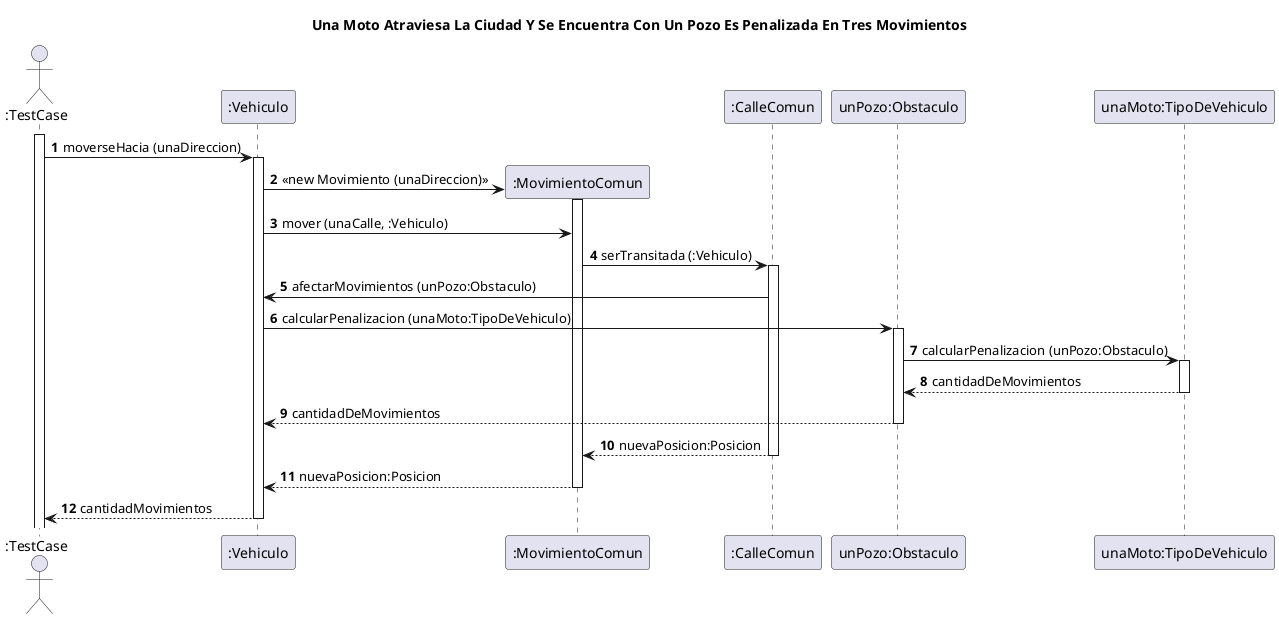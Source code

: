 @startuml
'https://plantuml.com/sequence-diagram
title Una Moto Atraviesa La Ciudad Y Se Encuentra Con Un Pozo Es Penalizada En Tres Movimientos
autonumber
actor ":TestCase"
Activate ":TestCase"
":TestCase" -> ":Vehiculo": moverseHacia (unaDireccion)
Activate ":Vehiculo"
create ":MovimientoComun"
":Vehiculo" -> ":MovimientoComun": <<new Movimiento (unaDireccion) >>
Activate ":MovimientoComun"
":Vehiculo" -> ":MovimientoComun": mover (unaCalle, :Vehiculo)
":MovimientoComun" -> ":CalleComun": serTransitada (:Vehiculo)
Activate ":CalleComun"
":CalleComun" -> ":Vehiculo": afectarMovimientos (unPozo:Obstaculo)
":Vehiculo" -> "unPozo:Obstaculo": calcularPenalizacion (unaMoto:TipoDeVehiculo)
Activate "unPozo:Obstaculo"
"unPozo:Obstaculo" -> "unaMoto:TipoDeVehiculo": calcularPenalizacion (unPozo:Obstaculo)
Activate "unaMoto:TipoDeVehiculo"
return cantidadDeMovimientos
return cantidadDeMovimientos
return nuevaPosicion:Posicion
return nuevaPosicion:Posicion
return cantidadMovimientos


@enduml